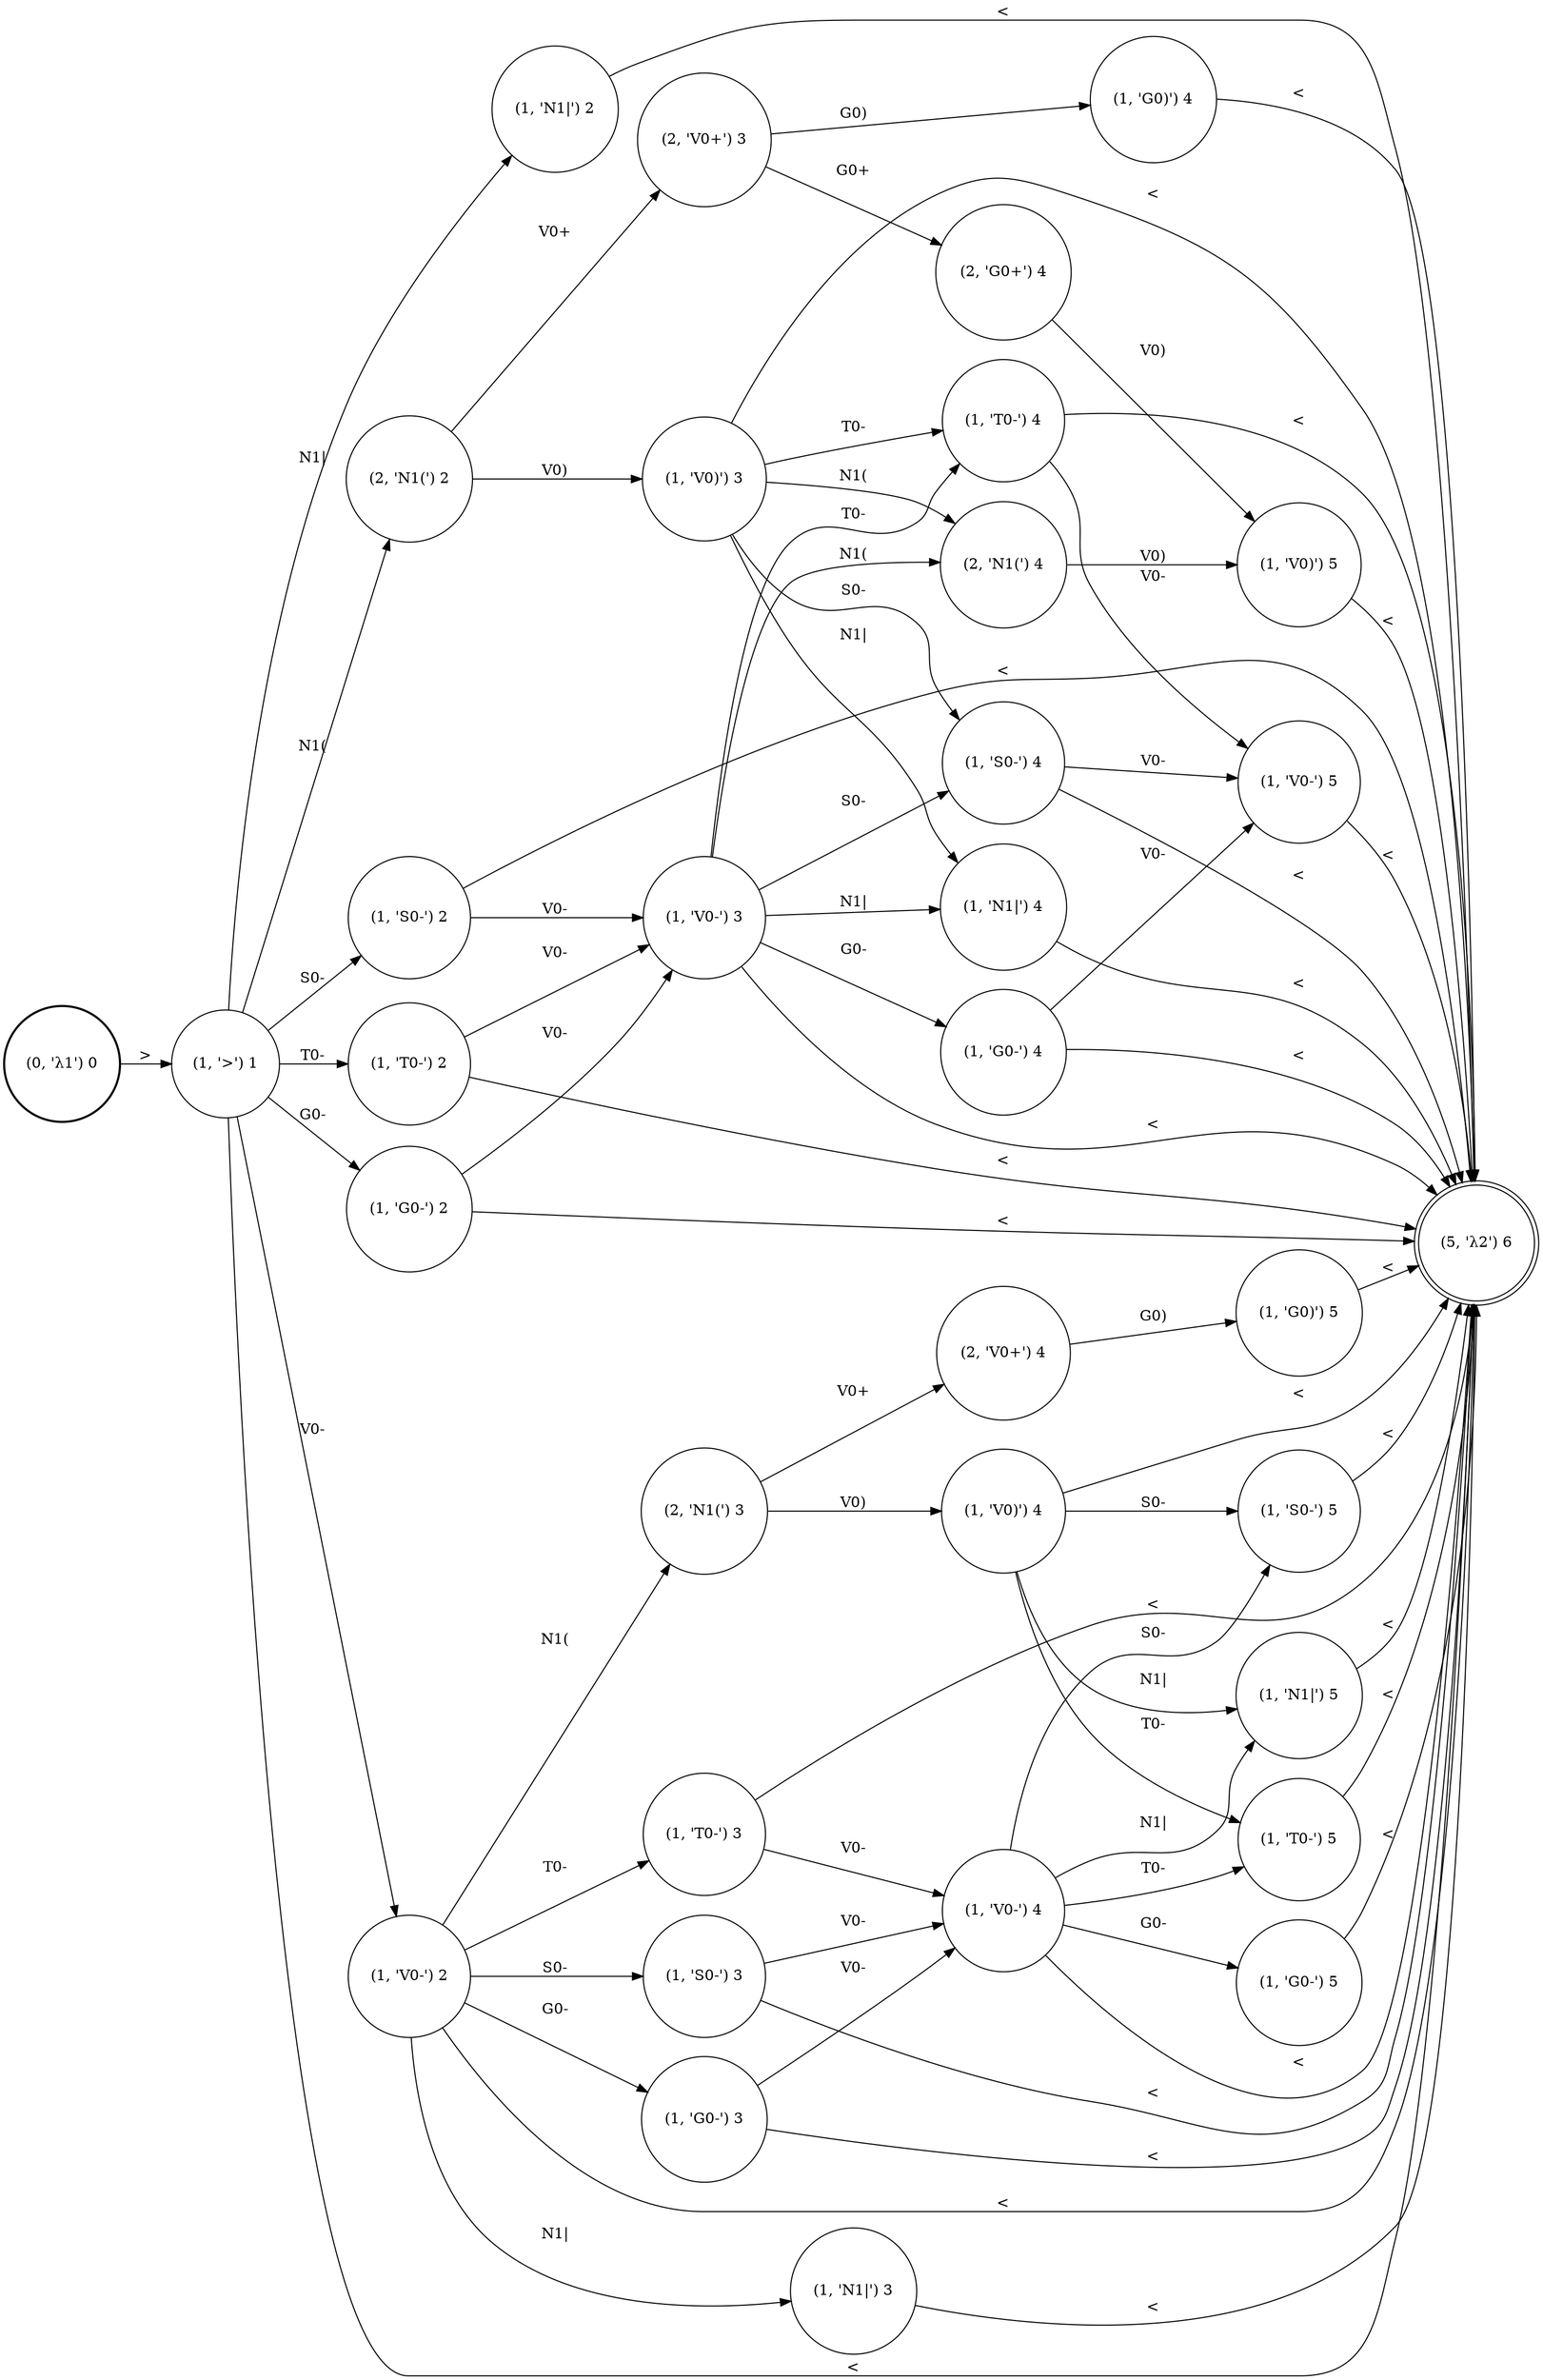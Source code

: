 digraph G {
rankdir=LR;
0 [style=solid, shape=circle, label="(2, 'V0+') 4"]
1 [style=solid, shape=circle, label="(1, 'N1|') 2"]
2 [style=solid, shape=circle, label="(1, 'V0)') 5"]
3 [style=solid, shape=circle, label="(1, 'T0-') 4"]
4 [style=solid, shape=circle, label="(1, 'S0-') 2"]
5 [style=solid, shape=circle, label="(1, 'V0-') 5"]
6 [style=solid, shape=circle, label="(1, 'G0-') 2"]
7 [style=solid, shape=circle, label="(2, 'N1(') 3"]
8 [style=solid, shape=doublecircle, label="(5, 'λ2') 6"]
9 [style=solid, shape=circle, label="(2, 'V0+') 3"]
10 [style=solid, shape=circle, label="(1, 'N1|') 3"]
11 [style=solid, shape=circle, label="(1, 'T0-') 3"]
12 [style=solid, shape=circle, label="(1, 'V0)') 4"]
13 [style=bold, shape=circle, label="(0, 'λ1') 0"]
14 [style=solid, shape=circle, label="(1, 'S0-') 5"]
15 [style=solid, shape=circle, label="(1, 'G0-') 3"]
16 [style=solid, shape=circle, label="(1, 'V0-') 4"]
17 [style=solid, shape=circle, label="(1, 'N1|') 4"]
18 [style=solid, shape=circle, label="(2, 'N1(') 2"]
19 [style=solid, shape=circle, label="(1, 'T0-') 2"]
20 [style=solid, shape=circle, label="(1, 'V0-') 3"]
21 [style=solid, shape=circle, label="(1, 'G0-') 4"]
22 [style=solid, shape=circle, label="(2, 'G0+') 4"]
23 [style=solid, shape=circle, label="(1, 'G0)') 5"]
24 [style=solid, shape=circle, label="(1, '>') 1"]
25 [style=solid, shape=circle, label="(1, 'S0-') 4"]
26 [style=solid, shape=circle, label="(1, 'V0)') 3"]
27 [style=solid, shape=circle, label="(1, 'N1|') 5"]
28 [style=solid, shape=circle, label="(1, 'G0-') 5"]
29 [style=solid, shape=circle, label="(1, 'V0-') 2"]
30 [style=solid, shape=circle, label="(1, 'G0)') 4"]
31 [style=solid, shape=circle, label="(2, 'N1(') 4"]
32 [style=solid, shape=circle, label="(1, 'T0-') 5"]
33 [style=solid, shape=circle, label="(1, 'S0-') 3"]
12 -> 27 [style=solid, label="N1|"]
10 -> 8 [style=solid, label="<"]
12 -> 14 [style=solid, label="S0-"]
11 -> 8 [style=solid, label="<"]
30 -> 8 [style=solid, label="<"]
11 -> 16 [style=solid, label="V0-"]
25 -> 8 [style=solid, label="<"]
20 -> 3 [style=solid, label="T0-"]
25 -> 5 [style=solid, label="V0-"]
20 -> 8 [style=solid, label="<"]
20 -> 17 [style=solid, label="N1|"]
31 -> 2 [style=solid, label="V0)"]
20 -> 25 [style=solid, label="S0-"]
16 -> 32 [style=solid, label="T0-"]
20 -> 21 [style=solid, label="G0-"]
16 -> 8 [style=solid, label="<"]
20 -> 31 [style=solid, label="N1("]
16 -> 27 [style=solid, label="N1|"]
13 -> 24 [style=solid, label=">"]
26 -> 31 [style=solid, label="N1("]
16 -> 14 [style=solid, label="S0-"]
24 -> 29 [style=solid, label="V0-"]
26 -> 3 [style=solid, label="T0-"]
16 -> 28 [style=solid, label="G0-"]
24 -> 8 [style=solid, label="<"]
19 -> 8 [style=solid, label="<"]
26 -> 8 [style=solid, label="<"]
24 -> 19 [style=solid, label="T0-"]
26 -> 17 [style=solid, label="N1|"]
3 -> 8 [style=solid, label="<"]
24 -> 18 [style=solid, label="N1("]
26 -> 25 [style=solid, label="S0-"]
3 -> 5 [style=solid, label="V0-"]
24 -> 1 [style=solid, label="N1|"]
15 -> 8 [style=solid, label="<"]
17 -> 8 [style=solid, label="<"]
24 -> 4 [style=solid, label="S0-"]
15 -> 16 [style=solid, label="V0-"]
2 -> 8 [style=solid, label="<"]
24 -> 6 [style=solid, label="G0-"]
19 -> 20 [style=solid, label="V0-"]
33 -> 8 [style=solid, label="<"]
23 -> 8 [style=solid, label="<"]
1 -> 8 [style=solid, label="<"]
33 -> 16 [style=solid, label="V0-"]
27 -> 8 [style=solid, label="<"]
18 -> 9 [style=solid, label="V0+"]
7 -> 0 [style=solid, label="V0+"]
14 -> 8 [style=solid, label="<"]
18 -> 26 [style=solid, label="V0)"]
7 -> 12 [style=solid, label="V0)"]
5 -> 8 [style=solid, label="<"]
4 -> 8 [style=solid, label="<"]
9 -> 30 [style=solid, label="G0)"]
32 -> 8 [style=solid, label="<"]
4 -> 20 [style=solid, label="V0-"]
9 -> 22 [style=solid, label="G0+"]
28 -> 8 [style=solid, label="<"]
6 -> 8 [style=solid, label="<"]
21 -> 8 [style=solid, label="<"]
6 -> 20 [style=solid, label="V0-"]
21 -> 5 [style=solid, label="V0-"]
29 -> 11 [style=solid, label="T0-"]
0 -> 23 [style=solid, label="G0)"]
29 -> 8 [style=solid, label="<"]
29 -> 10 [style=solid, label="N1|"]
29 -> 33 [style=solid, label="S0-"]
22 -> 2 [style=solid, label="V0)"]
29 -> 15 [style=solid, label="G0-"]
29 -> 7 [style=solid, label="N1("]
12 -> 32 [style=solid, label="T0-"]
12 -> 8 [style=solid, label="<"]
}

